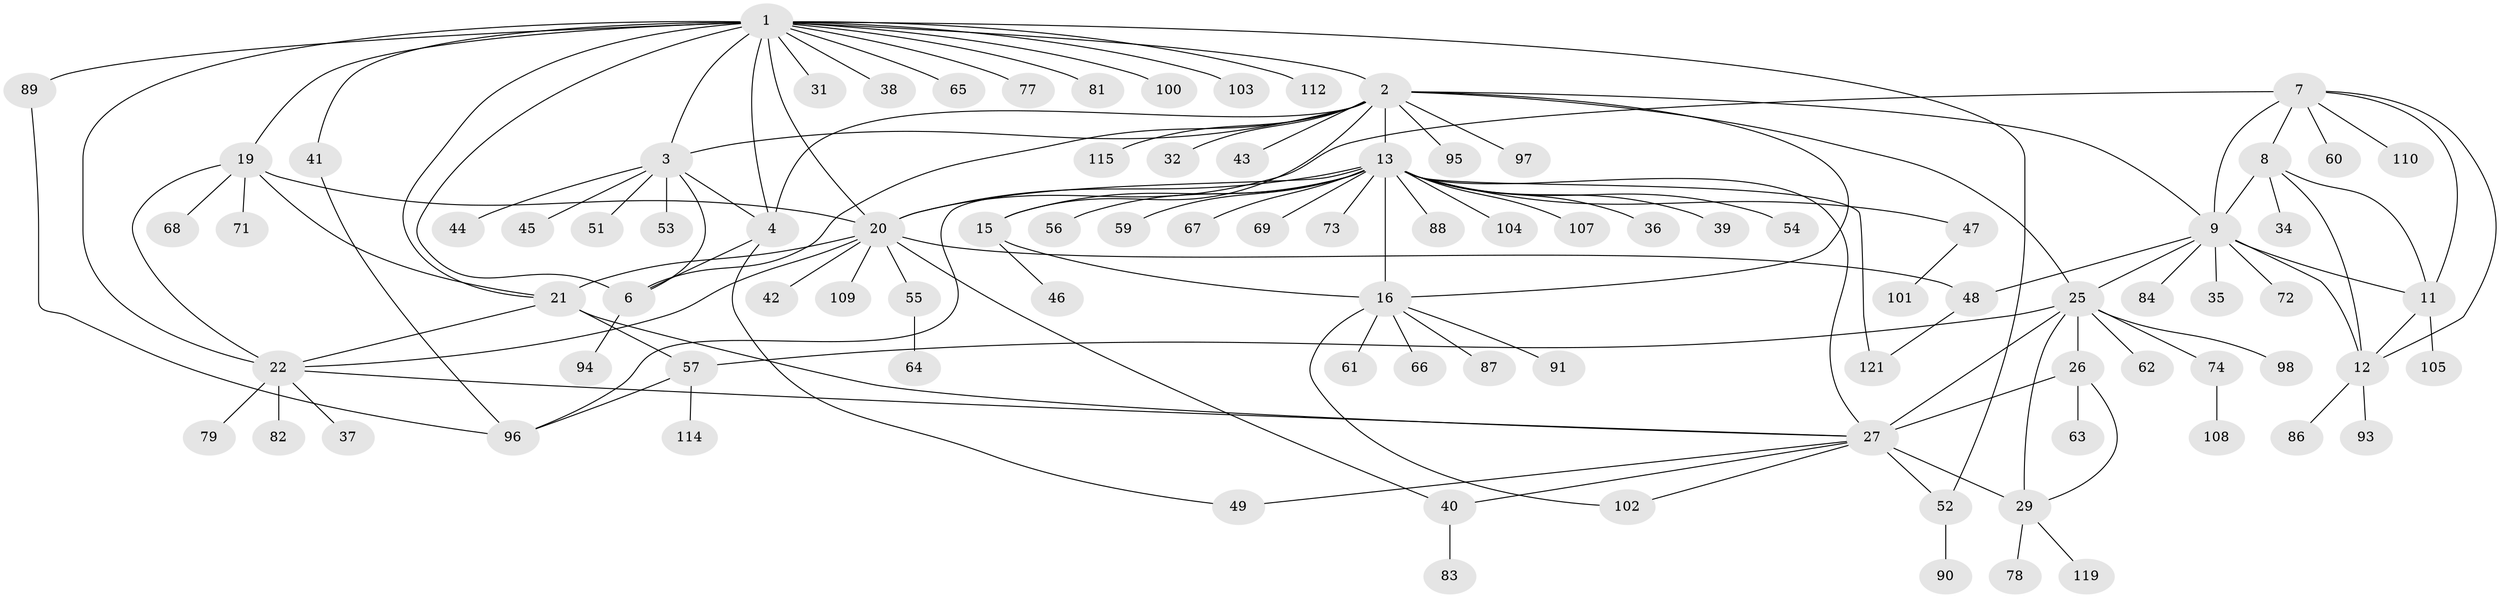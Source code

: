 // Generated by graph-tools (version 1.1) at 2025/52/02/27/25 19:52:14]
// undirected, 95 vertices, 134 edges
graph export_dot {
graph [start="1"]
  node [color=gray90,style=filled];
  1 [super="+23"];
  2 [super="+17"];
  3 [super="+5"];
  4 [super="+33"];
  6 [super="+99"];
  7 [super="+118"];
  8 [super="+111"];
  9 [super="+10"];
  11;
  12 [super="+70"];
  13 [super="+14"];
  15;
  16 [super="+18"];
  19;
  20 [super="+24"];
  21 [super="+116"];
  22 [super="+113"];
  25 [super="+28"];
  26 [super="+50"];
  27 [super="+75"];
  29 [super="+30"];
  31;
  32;
  34;
  35;
  36;
  37;
  38;
  39;
  40;
  41 [super="+106"];
  42;
  43;
  44;
  45;
  46;
  47;
  48 [super="+58"];
  49;
  51;
  52 [super="+80"];
  53;
  54;
  55;
  56;
  57 [super="+85"];
  59;
  60;
  61;
  62;
  63;
  64;
  65;
  66;
  67;
  68;
  69;
  71;
  72 [super="+117"];
  73;
  74 [super="+76"];
  77;
  78;
  79;
  81;
  82;
  83 [super="+92"];
  84;
  86;
  87;
  88;
  89 [super="+120"];
  90;
  91;
  93;
  94;
  95;
  96;
  97;
  98;
  100;
  101;
  102;
  103;
  104;
  105;
  107;
  108;
  109;
  110;
  112;
  114;
  115;
  119;
  121;
  1 -- 2;
  1 -- 3 [weight=2];
  1 -- 4;
  1 -- 6;
  1 -- 31;
  1 -- 41;
  1 -- 65;
  1 -- 77;
  1 -- 81;
  1 -- 100;
  1 -- 103;
  1 -- 38;
  1 -- 112;
  1 -- 19;
  1 -- 20 [weight=2];
  1 -- 21;
  1 -- 22;
  1 -- 89;
  1 -- 52;
  2 -- 3 [weight=2];
  2 -- 4;
  2 -- 6;
  2 -- 43;
  2 -- 95;
  2 -- 97;
  2 -- 115;
  2 -- 16 [weight=2];
  2 -- 32;
  2 -- 13 [weight=2];
  2 -- 15;
  2 -- 25;
  2 -- 9 [weight=2];
  3 -- 4 [weight=2];
  3 -- 6 [weight=2];
  3 -- 45;
  3 -- 51;
  3 -- 53;
  3 -- 44;
  4 -- 6;
  4 -- 49;
  6 -- 94;
  7 -- 8;
  7 -- 9 [weight=2];
  7 -- 11;
  7 -- 12;
  7 -- 60;
  7 -- 110;
  7 -- 20;
  8 -- 9 [weight=2];
  8 -- 11;
  8 -- 12;
  8 -- 34;
  9 -- 11 [weight=2];
  9 -- 12 [weight=2];
  9 -- 25;
  9 -- 35;
  9 -- 72;
  9 -- 84;
  9 -- 48;
  11 -- 12;
  11 -- 105;
  12 -- 93;
  12 -- 86;
  13 -- 15 [weight=2];
  13 -- 16 [weight=4];
  13 -- 36;
  13 -- 73;
  13 -- 121;
  13 -- 20;
  13 -- 67;
  13 -- 69;
  13 -- 88;
  13 -- 27;
  13 -- 96;
  13 -- 39;
  13 -- 104;
  13 -- 107;
  13 -- 47;
  13 -- 54;
  13 -- 56;
  13 -- 59;
  15 -- 16 [weight=2];
  15 -- 46;
  16 -- 61;
  16 -- 66;
  16 -- 87;
  16 -- 91;
  16 -- 102;
  19 -- 20 [weight=2];
  19 -- 21;
  19 -- 22;
  19 -- 68;
  19 -- 71;
  20 -- 21 [weight=2];
  20 -- 22 [weight=2];
  20 -- 42;
  20 -- 48;
  20 -- 109;
  20 -- 40;
  20 -- 55;
  21 -- 22;
  21 -- 27;
  21 -- 57;
  22 -- 37;
  22 -- 79;
  22 -- 82;
  22 -- 27;
  25 -- 26 [weight=2];
  25 -- 27 [weight=2];
  25 -- 29 [weight=4];
  25 -- 57;
  25 -- 62;
  25 -- 74;
  25 -- 98;
  26 -- 27;
  26 -- 29 [weight=2];
  26 -- 63;
  27 -- 29 [weight=2];
  27 -- 40;
  27 -- 49;
  27 -- 52;
  27 -- 102;
  29 -- 119;
  29 -- 78;
  40 -- 83;
  41 -- 96;
  47 -- 101;
  48 -- 121;
  52 -- 90;
  55 -- 64;
  57 -- 96;
  57 -- 114;
  74 -- 108;
  89 -- 96;
}
